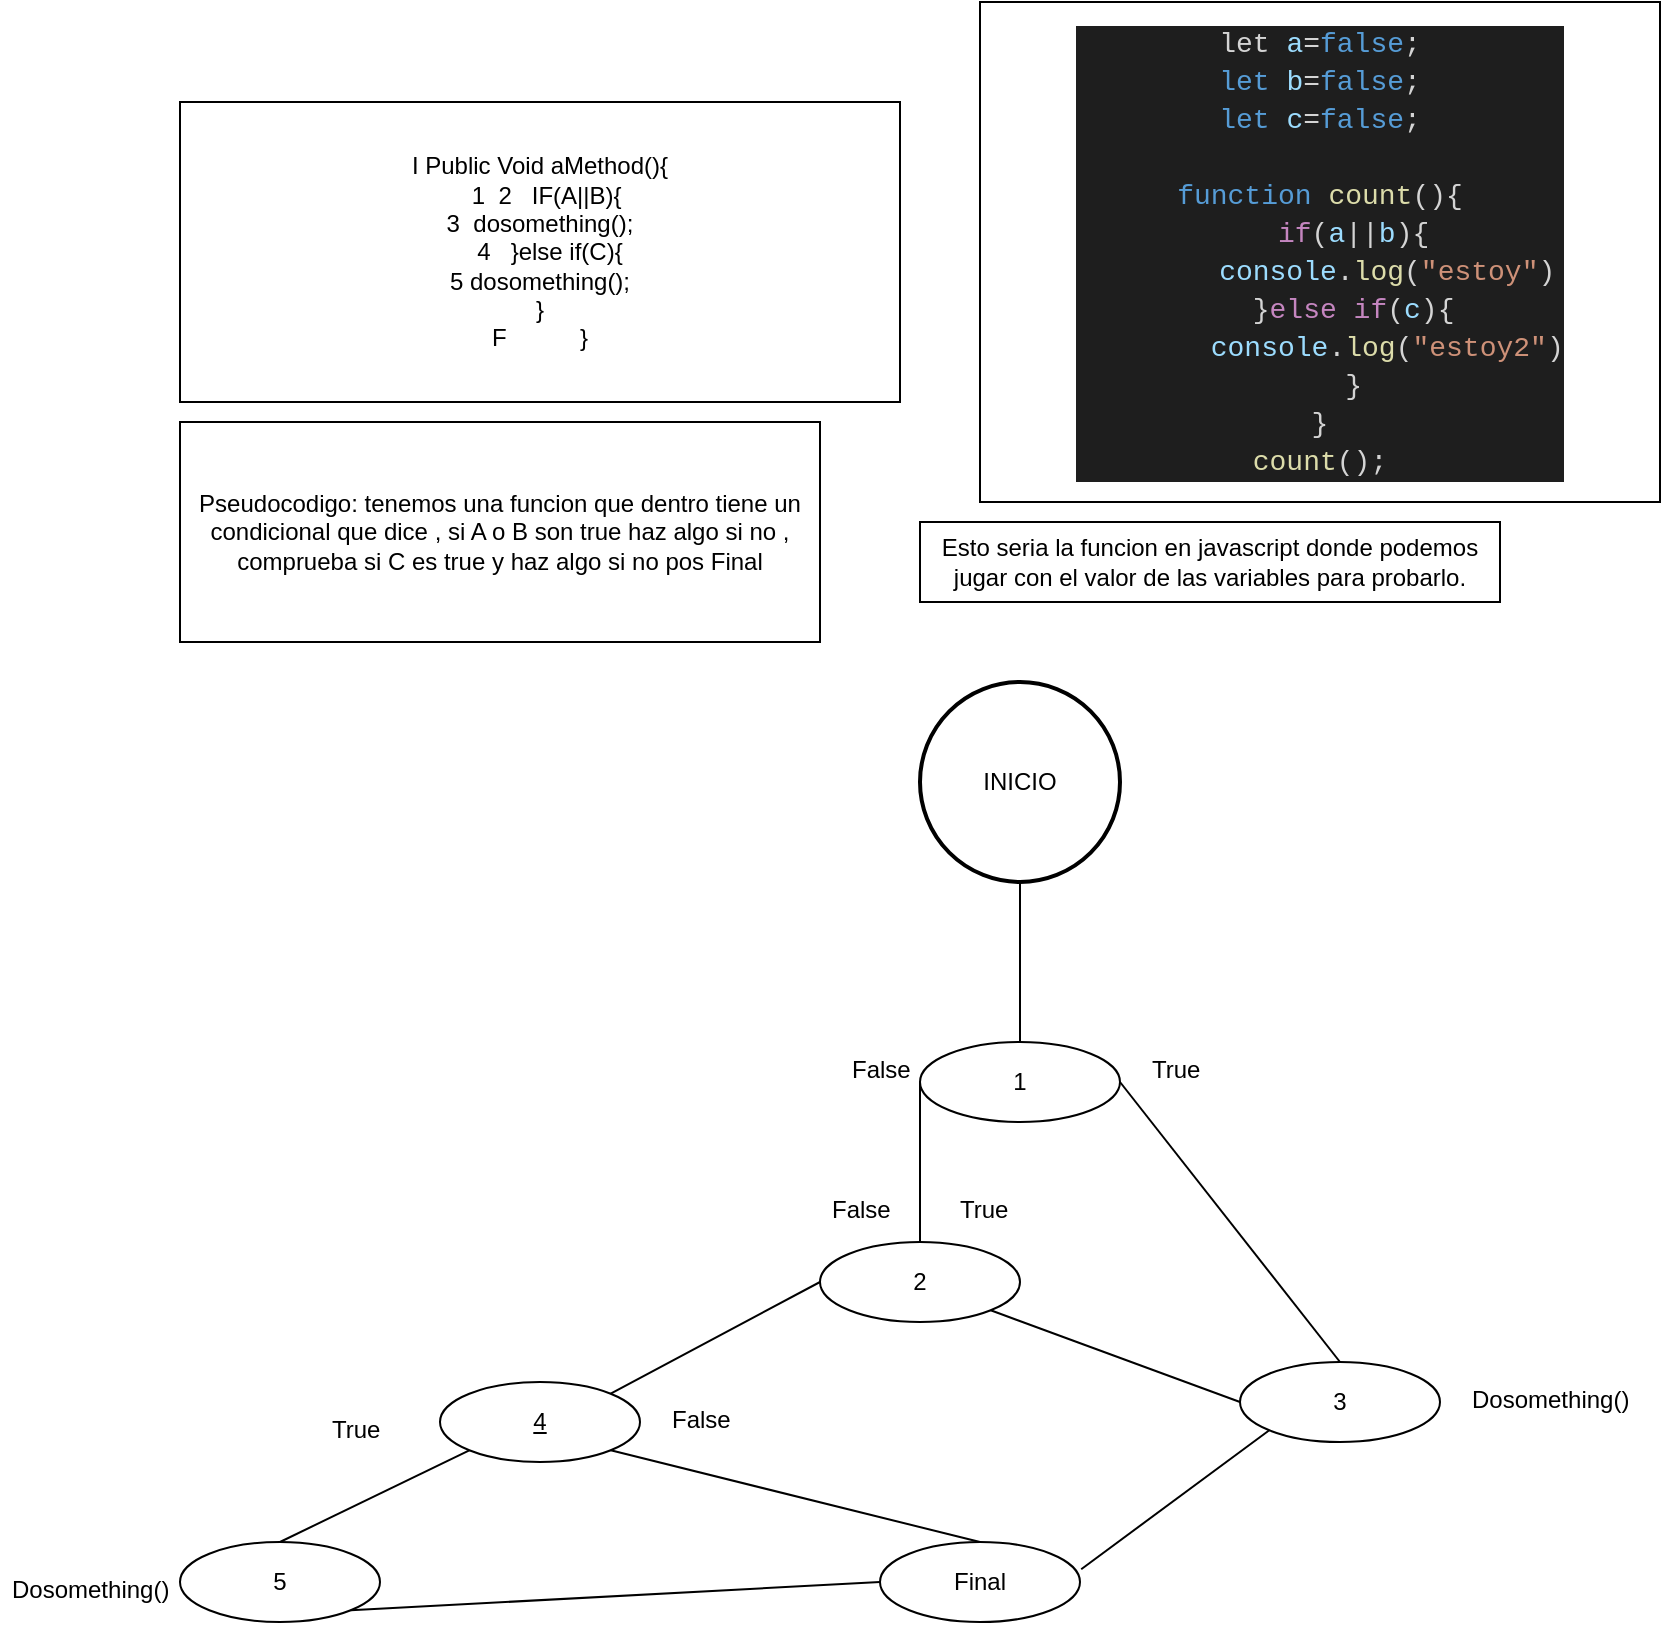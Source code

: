 <mxfile version="20.8.16" type="device"><diagram name="Página-1" id="bzXWartSEQakuVAUUbt-"><mxGraphModel dx="2103" dy="614" grid="1" gridSize="10" guides="1" tooltips="1" connect="1" arrows="1" fold="1" page="1" pageScale="1" pageWidth="827" pageHeight="1169" math="0" shadow="0"><root><mxCell id="0"/><mxCell id="1" parent="0"/><mxCell id="BEKhYx-FVWm_nlpbqYH4-1" value="I Public Void aMethod(){&lt;br&gt;&amp;nbsp; 1&amp;nbsp; 2&amp;nbsp; &amp;nbsp;IF(A||B){&lt;br&gt;3&amp;nbsp; dosomething();&lt;br&gt;&amp;nbsp; &amp;nbsp;4&amp;nbsp; &amp;nbsp;}else if(C){&lt;br&gt;5 dosomething();&lt;br&gt;}&lt;br&gt;F&amp;nbsp; &amp;nbsp; &amp;nbsp; &amp;nbsp; &amp;nbsp; &amp;nbsp;}" style="whiteSpace=wrap;html=1;align=center;" parent="1" vertex="1"><mxGeometry x="-10" y="160" width="360" height="150" as="geometry"/></mxCell><mxCell id="BEKhYx-FVWm_nlpbqYH4-2" value="Pseudocodigo: tenemos una funcion que dentro tiene un condicional que dice , si A o B son true haz algo si no , comprueba si C es true y haz algo si no pos Final" style="whiteSpace=wrap;html=1;align=center;" parent="1" vertex="1"><mxGeometry x="-10" y="320" width="320" height="110" as="geometry"/></mxCell><mxCell id="BEKhYx-FVWm_nlpbqYH4-4" value="Esto seria la funcion en javascript donde podemos jugar con el valor de las variables para probarlo." style="whiteSpace=wrap;html=1;align=center;" parent="1" vertex="1"><mxGeometry x="360" y="370" width="290" height="40" as="geometry"/></mxCell><mxCell id="BEKhYx-FVWm_nlpbqYH4-5" value="INICIO" style="strokeWidth=2;html=1;shape=mxgraph.flowchart.start_2;whiteSpace=wrap;" parent="1" vertex="1"><mxGeometry x="360" y="450" width="100" height="100" as="geometry"/></mxCell><mxCell id="BEKhYx-FVWm_nlpbqYH4-7" value="" style="endArrow=none;html=1;rounded=0;entryX=0.5;entryY=1;entryDx=0;entryDy=0;entryPerimeter=0;" parent="1" target="BEKhYx-FVWm_nlpbqYH4-5" edge="1"><mxGeometry relative="1" as="geometry"><mxPoint x="410" y="630" as="sourcePoint"/><mxPoint x="490" y="500" as="targetPoint"/></mxGeometry></mxCell><mxCell id="BEKhYx-FVWm_nlpbqYH4-8" value="1" style="ellipse;whiteSpace=wrap;html=1;align=center;" parent="1" vertex="1"><mxGeometry x="360" y="630" width="100" height="40" as="geometry"/></mxCell><mxCell id="BEKhYx-FVWm_nlpbqYH4-9" value="" style="endArrow=none;html=1;rounded=0;exitX=1;exitY=0.5;exitDx=0;exitDy=0;entryX=0.5;entryY=0;entryDx=0;entryDy=0;" parent="1" source="BEKhYx-FVWm_nlpbqYH4-8" target="BEKhYx-FVWm_nlpbqYH4-11" edge="1"><mxGeometry relative="1" as="geometry"><mxPoint x="330" y="500" as="sourcePoint"/><mxPoint x="520" y="700" as="targetPoint"/></mxGeometry></mxCell><mxCell id="BEKhYx-FVWm_nlpbqYH4-10" value="2" style="ellipse;whiteSpace=wrap;html=1;align=center;" parent="1" vertex="1"><mxGeometry x="310" y="730" width="100" height="40" as="geometry"/></mxCell><mxCell id="BEKhYx-FVWm_nlpbqYH4-11" value="3" style="ellipse;whiteSpace=wrap;html=1;align=center;" parent="1" vertex="1"><mxGeometry x="520" y="790" width="100" height="40" as="geometry"/></mxCell><mxCell id="BEKhYx-FVWm_nlpbqYH4-15" value="Final" style="ellipse;whiteSpace=wrap;html=1;align=center;" parent="1" vertex="1"><mxGeometry x="340" y="880" width="100" height="40" as="geometry"/></mxCell><mxCell id="BEKhYx-FVWm_nlpbqYH4-16" value="" style="endArrow=none;html=1;rounded=0;entryX=0;entryY=1;entryDx=0;entryDy=0;exitX=1.006;exitY=0.34;exitDx=0;exitDy=0;exitPerimeter=0;" parent="1" source="BEKhYx-FVWm_nlpbqYH4-15" target="BEKhYx-FVWm_nlpbqYH4-11" edge="1"><mxGeometry relative="1" as="geometry"><mxPoint x="330" y="600" as="sourcePoint"/><mxPoint x="490" y="600" as="targetPoint"/></mxGeometry></mxCell><mxCell id="BEKhYx-FVWm_nlpbqYH4-17" value="Dosomething()" style="text;strokeColor=none;fillColor=none;spacingLeft=4;spacingRight=4;overflow=hidden;rotatable=0;points=[[0,0.5],[1,0.5]];portConstraint=eastwest;fontSize=12;" parent="1" vertex="1"><mxGeometry x="630" y="795" width="90" height="30" as="geometry"/></mxCell><mxCell id="BEKhYx-FVWm_nlpbqYH4-18" value="4" style="ellipse;whiteSpace=wrap;html=1;align=center;fontStyle=4;" parent="1" vertex="1"><mxGeometry x="120" y="800" width="100" height="40" as="geometry"/></mxCell><mxCell id="BEKhYx-FVWm_nlpbqYH4-19" value="" style="endArrow=none;html=1;rounded=0;entryX=0;entryY=0.5;entryDx=0;entryDy=0;exitX=0.5;exitY=0;exitDx=0;exitDy=0;" parent="1" source="BEKhYx-FVWm_nlpbqYH4-10" target="BEKhYx-FVWm_nlpbqYH4-8" edge="1"><mxGeometry relative="1" as="geometry"><mxPoint x="410" y="760" as="sourcePoint"/><mxPoint x="490" y="600" as="targetPoint"/></mxGeometry></mxCell><mxCell id="BEKhYx-FVWm_nlpbqYH4-21" value="5" style="ellipse;whiteSpace=wrap;html=1;align=center;" parent="1" vertex="1"><mxGeometry x="-10" y="880" width="100" height="40" as="geometry"/></mxCell><mxCell id="BEKhYx-FVWm_nlpbqYH4-22" value="" style="endArrow=none;html=1;rounded=0;exitX=0;exitY=1;exitDx=0;exitDy=0;entryX=0.5;entryY=0;entryDx=0;entryDy=0;" parent="1" source="BEKhYx-FVWm_nlpbqYH4-18" target="BEKhYx-FVWm_nlpbqYH4-21" edge="1"><mxGeometry relative="1" as="geometry"><mxPoint x="330" y="700" as="sourcePoint"/><mxPoint x="490" y="700" as="targetPoint"/></mxGeometry></mxCell><mxCell id="BEKhYx-FVWm_nlpbqYH4-27" value="" style="endArrow=none;html=1;rounded=0;exitX=1;exitY=1;exitDx=0;exitDy=0;entryX=0;entryY=0.5;entryDx=0;entryDy=0;" parent="1" source="BEKhYx-FVWm_nlpbqYH4-21" target="BEKhYx-FVWm_nlpbqYH4-15" edge="1"><mxGeometry relative="1" as="geometry"><mxPoint x="330" y="600" as="sourcePoint"/><mxPoint x="490" y="600" as="targetPoint"/></mxGeometry></mxCell><mxCell id="BEKhYx-FVWm_nlpbqYH4-29" value="" style="endArrow=none;html=1;rounded=0;exitX=1;exitY=1;exitDx=0;exitDy=0;entryX=0.5;entryY=0;entryDx=0;entryDy=0;" parent="1" source="BEKhYx-FVWm_nlpbqYH4-18" target="BEKhYx-FVWm_nlpbqYH4-15" edge="1"><mxGeometry relative="1" as="geometry"><mxPoint x="330" y="700" as="sourcePoint"/><mxPoint x="490" y="700" as="targetPoint"/></mxGeometry></mxCell><mxCell id="BEKhYx-FVWm_nlpbqYH4-31" value="Dosomething()" style="text;strokeColor=none;fillColor=none;spacingLeft=4;spacingRight=4;overflow=hidden;rotatable=0;points=[[0,0.5],[1,0.5]];portConstraint=eastwest;fontSize=12;" parent="1" vertex="1"><mxGeometry x="-100" y="890" width="90" height="30" as="geometry"/></mxCell><mxCell id="BEKhYx-FVWm_nlpbqYH4-33" value="&lt;div style=&quot;color: rgb(212, 212, 212); background-color: rgb(30, 30, 30); font-family: Consolas, &amp;quot;Courier New&amp;quot;, monospace; font-size: 14px; line-height: 19px;&quot;&gt;&lt;div&gt;let &lt;span style=&quot;color: #9cdcfe;&quot;&gt;a&lt;/span&gt;=&lt;span style=&quot;color: #569cd6;&quot;&gt;false&lt;/span&gt;;&lt;/div&gt;&lt;div&gt;&lt;span style=&quot;color: #569cd6;&quot;&gt;let&lt;/span&gt; &lt;span style=&quot;color: #9cdcfe;&quot;&gt;b&lt;/span&gt;=&lt;span style=&quot;color: #569cd6;&quot;&gt;false&lt;/span&gt;;&lt;/div&gt;&lt;div&gt;&lt;span style=&quot;color: #569cd6;&quot;&gt;let&lt;/span&gt; &lt;span style=&quot;color: #9cdcfe;&quot;&gt;c&lt;/span&gt;=&lt;span style=&quot;color: #569cd6;&quot;&gt;false&lt;/span&gt;;&lt;/div&gt;&lt;br&gt;&lt;div&gt;&lt;span style=&quot;color: #569cd6;&quot;&gt;function&lt;/span&gt; &lt;span style=&quot;color: #dcdcaa;&quot;&gt;count&lt;/span&gt;(){&lt;/div&gt;&lt;div&gt;&amp;nbsp; &amp;nbsp; &lt;span style=&quot;color: #c586c0;&quot;&gt;if&lt;/span&gt;(&lt;span style=&quot;color: #9cdcfe;&quot;&gt;a&lt;/span&gt;||&lt;span style=&quot;color: #9cdcfe;&quot;&gt;b&lt;/span&gt;){&lt;/div&gt;&lt;div&gt;&amp;nbsp; &amp;nbsp; &amp;nbsp; &amp;nbsp; &lt;span style=&quot;color: #9cdcfe;&quot;&gt;console&lt;/span&gt;.&lt;span style=&quot;color: #dcdcaa;&quot;&gt;log&lt;/span&gt;(&lt;span style=&quot;color: #ce9178;&quot;&gt;&quot;estoy&quot;&lt;/span&gt;)&lt;/div&gt;&lt;div&gt;&amp;nbsp; &amp;nbsp; }&lt;span style=&quot;color: #c586c0;&quot;&gt;else&lt;/span&gt; &lt;span style=&quot;color: #c586c0;&quot;&gt;if&lt;/span&gt;(&lt;span style=&quot;color: #9cdcfe;&quot;&gt;c&lt;/span&gt;){&lt;/div&gt;&lt;div&gt;&amp;nbsp; &amp;nbsp; &amp;nbsp; &amp;nbsp; &lt;span style=&quot;color: #9cdcfe;&quot;&gt;console&lt;/span&gt;.&lt;span style=&quot;color: #dcdcaa;&quot;&gt;log&lt;/span&gt;(&lt;span style=&quot;color: #ce9178;&quot;&gt;&quot;estoy2&quot;&lt;/span&gt;)&lt;/div&gt;&lt;div&gt;&amp;nbsp; &amp;nbsp; }&lt;/div&gt;&lt;div&gt;}&lt;/div&gt;&lt;div&gt;&lt;span style=&quot;color: #dcdcaa;&quot;&gt;count&lt;/span&gt;();&lt;/div&gt;&lt;/div&gt;" style="whiteSpace=wrap;html=1;align=center;" parent="1" vertex="1"><mxGeometry x="390" y="110" width="340" height="250" as="geometry"/></mxCell><mxCell id="BEKhYx-FVWm_nlpbqYH4-34" value="True" style="text;strokeColor=none;fillColor=none;spacingLeft=4;spacingRight=4;overflow=hidden;rotatable=0;points=[[0,0.5],[1,0.5]];portConstraint=eastwest;fontSize=12;" parent="1" vertex="1"><mxGeometry x="470" y="630" width="40" height="30" as="geometry"/></mxCell><mxCell id="BEKhYx-FVWm_nlpbqYH4-35" value="False" style="text;strokeColor=none;fillColor=none;spacingLeft=4;spacingRight=4;overflow=hidden;rotatable=0;points=[[0,0.5],[1,0.5]];portConstraint=eastwest;fontSize=12;" parent="1" vertex="1"><mxGeometry x="320" y="630" width="40" height="30" as="geometry"/></mxCell><mxCell id="BEKhYx-FVWm_nlpbqYH4-36" value="True" style="text;strokeColor=none;fillColor=none;spacingLeft=4;spacingRight=4;overflow=hidden;rotatable=0;points=[[0,0.5],[1,0.5]];portConstraint=eastwest;fontSize=12;" parent="1" vertex="1"><mxGeometry x="374" y="700" width="40" height="30" as="geometry"/></mxCell><mxCell id="BEKhYx-FVWm_nlpbqYH4-37" value="" style="endArrow=none;html=1;rounded=0;entryX=0;entryY=0.5;entryDx=0;entryDy=0;exitX=1;exitY=1;exitDx=0;exitDy=0;" parent="1" source="BEKhYx-FVWm_nlpbqYH4-10" target="BEKhYx-FVWm_nlpbqYH4-11" edge="1"><mxGeometry relative="1" as="geometry"><mxPoint x="330" y="650" as="sourcePoint"/><mxPoint x="490" y="650" as="targetPoint"/></mxGeometry></mxCell><mxCell id="BEKhYx-FVWm_nlpbqYH4-38" value="False" style="text;strokeColor=none;fillColor=none;spacingLeft=4;spacingRight=4;overflow=hidden;rotatable=0;points=[[0,0.5],[1,0.5]];portConstraint=eastwest;fontSize=12;" parent="1" vertex="1"><mxGeometry x="310" y="700" width="40" height="30" as="geometry"/></mxCell><mxCell id="BEKhYx-FVWm_nlpbqYH4-39" value="" style="endArrow=none;html=1;rounded=0;exitX=1;exitY=0;exitDx=0;exitDy=0;entryX=0;entryY=0.5;entryDx=0;entryDy=0;" parent="1" source="BEKhYx-FVWm_nlpbqYH4-18" target="BEKhYx-FVWm_nlpbqYH4-10" edge="1"><mxGeometry relative="1" as="geometry"><mxPoint x="330" y="750" as="sourcePoint"/><mxPoint x="490" y="750" as="targetPoint"/></mxGeometry></mxCell><mxCell id="BEKhYx-FVWm_nlpbqYH4-40" value="True" style="text;strokeColor=none;fillColor=none;spacingLeft=4;spacingRight=4;overflow=hidden;rotatable=0;points=[[0,0.5],[1,0.5]];portConstraint=eastwest;fontSize=12;" parent="1" vertex="1"><mxGeometry x="60" y="810" width="40" height="30" as="geometry"/></mxCell><mxCell id="BEKhYx-FVWm_nlpbqYH4-41" value="False" style="text;strokeColor=none;fillColor=none;spacingLeft=4;spacingRight=4;overflow=hidden;rotatable=0;points=[[0,0.5],[1,0.5]];portConstraint=eastwest;fontSize=12;" parent="1" vertex="1"><mxGeometry x="230" y="805" width="40" height="30" as="geometry"/></mxCell></root></mxGraphModel></diagram></mxfile>